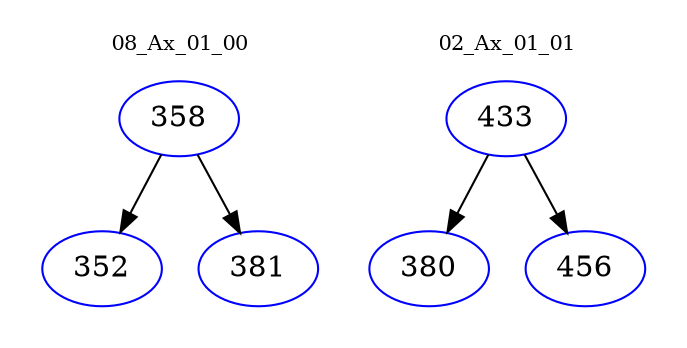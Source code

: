 digraph{
subgraph cluster_0 {
color = white
label = "08_Ax_01_00";
fontsize=10;
T0_358 [label="358", color="blue"]
T0_358 -> T0_352 [color="black"]
T0_352 [label="352", color="blue"]
T0_358 -> T0_381 [color="black"]
T0_381 [label="381", color="blue"]
}
subgraph cluster_1 {
color = white
label = "02_Ax_01_01";
fontsize=10;
T1_433 [label="433", color="blue"]
T1_433 -> T1_380 [color="black"]
T1_380 [label="380", color="blue"]
T1_433 -> T1_456 [color="black"]
T1_456 [label="456", color="blue"]
}
}
